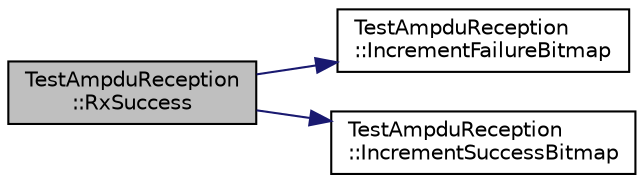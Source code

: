 digraph "TestAmpduReception::RxSuccess"
{
 // LATEX_PDF_SIZE
  edge [fontname="Helvetica",fontsize="10",labelfontname="Helvetica",labelfontsize="10"];
  node [fontname="Helvetica",fontsize="10",shape=record];
  rankdir="LR";
  Node1 [label="TestAmpduReception\l::RxSuccess",height=0.2,width=0.4,color="black", fillcolor="grey75", style="filled", fontcolor="black",tooltip="RX success function."];
  Node1 -> Node2 [color="midnightblue",fontsize="10",style="solid",fontname="Helvetica"];
  Node2 [label="TestAmpduReception\l::IncrementFailureBitmap",height=0.2,width=0.4,color="black", fillcolor="white", style="filled",URL="$class_test_ampdu_reception.html#aa5bfa46cf87814bc1d5bdf6af112378a",tooltip="Increment reception failure bitmap."];
  Node1 -> Node3 [color="midnightblue",fontsize="10",style="solid",fontname="Helvetica"];
  Node3 [label="TestAmpduReception\l::IncrementSuccessBitmap",height=0.2,width=0.4,color="black", fillcolor="white", style="filled",URL="$class_test_ampdu_reception.html#a0d0b1649a21b774cad15fd5aa45a0da5",tooltip="Increment reception success bitmap."];
}
